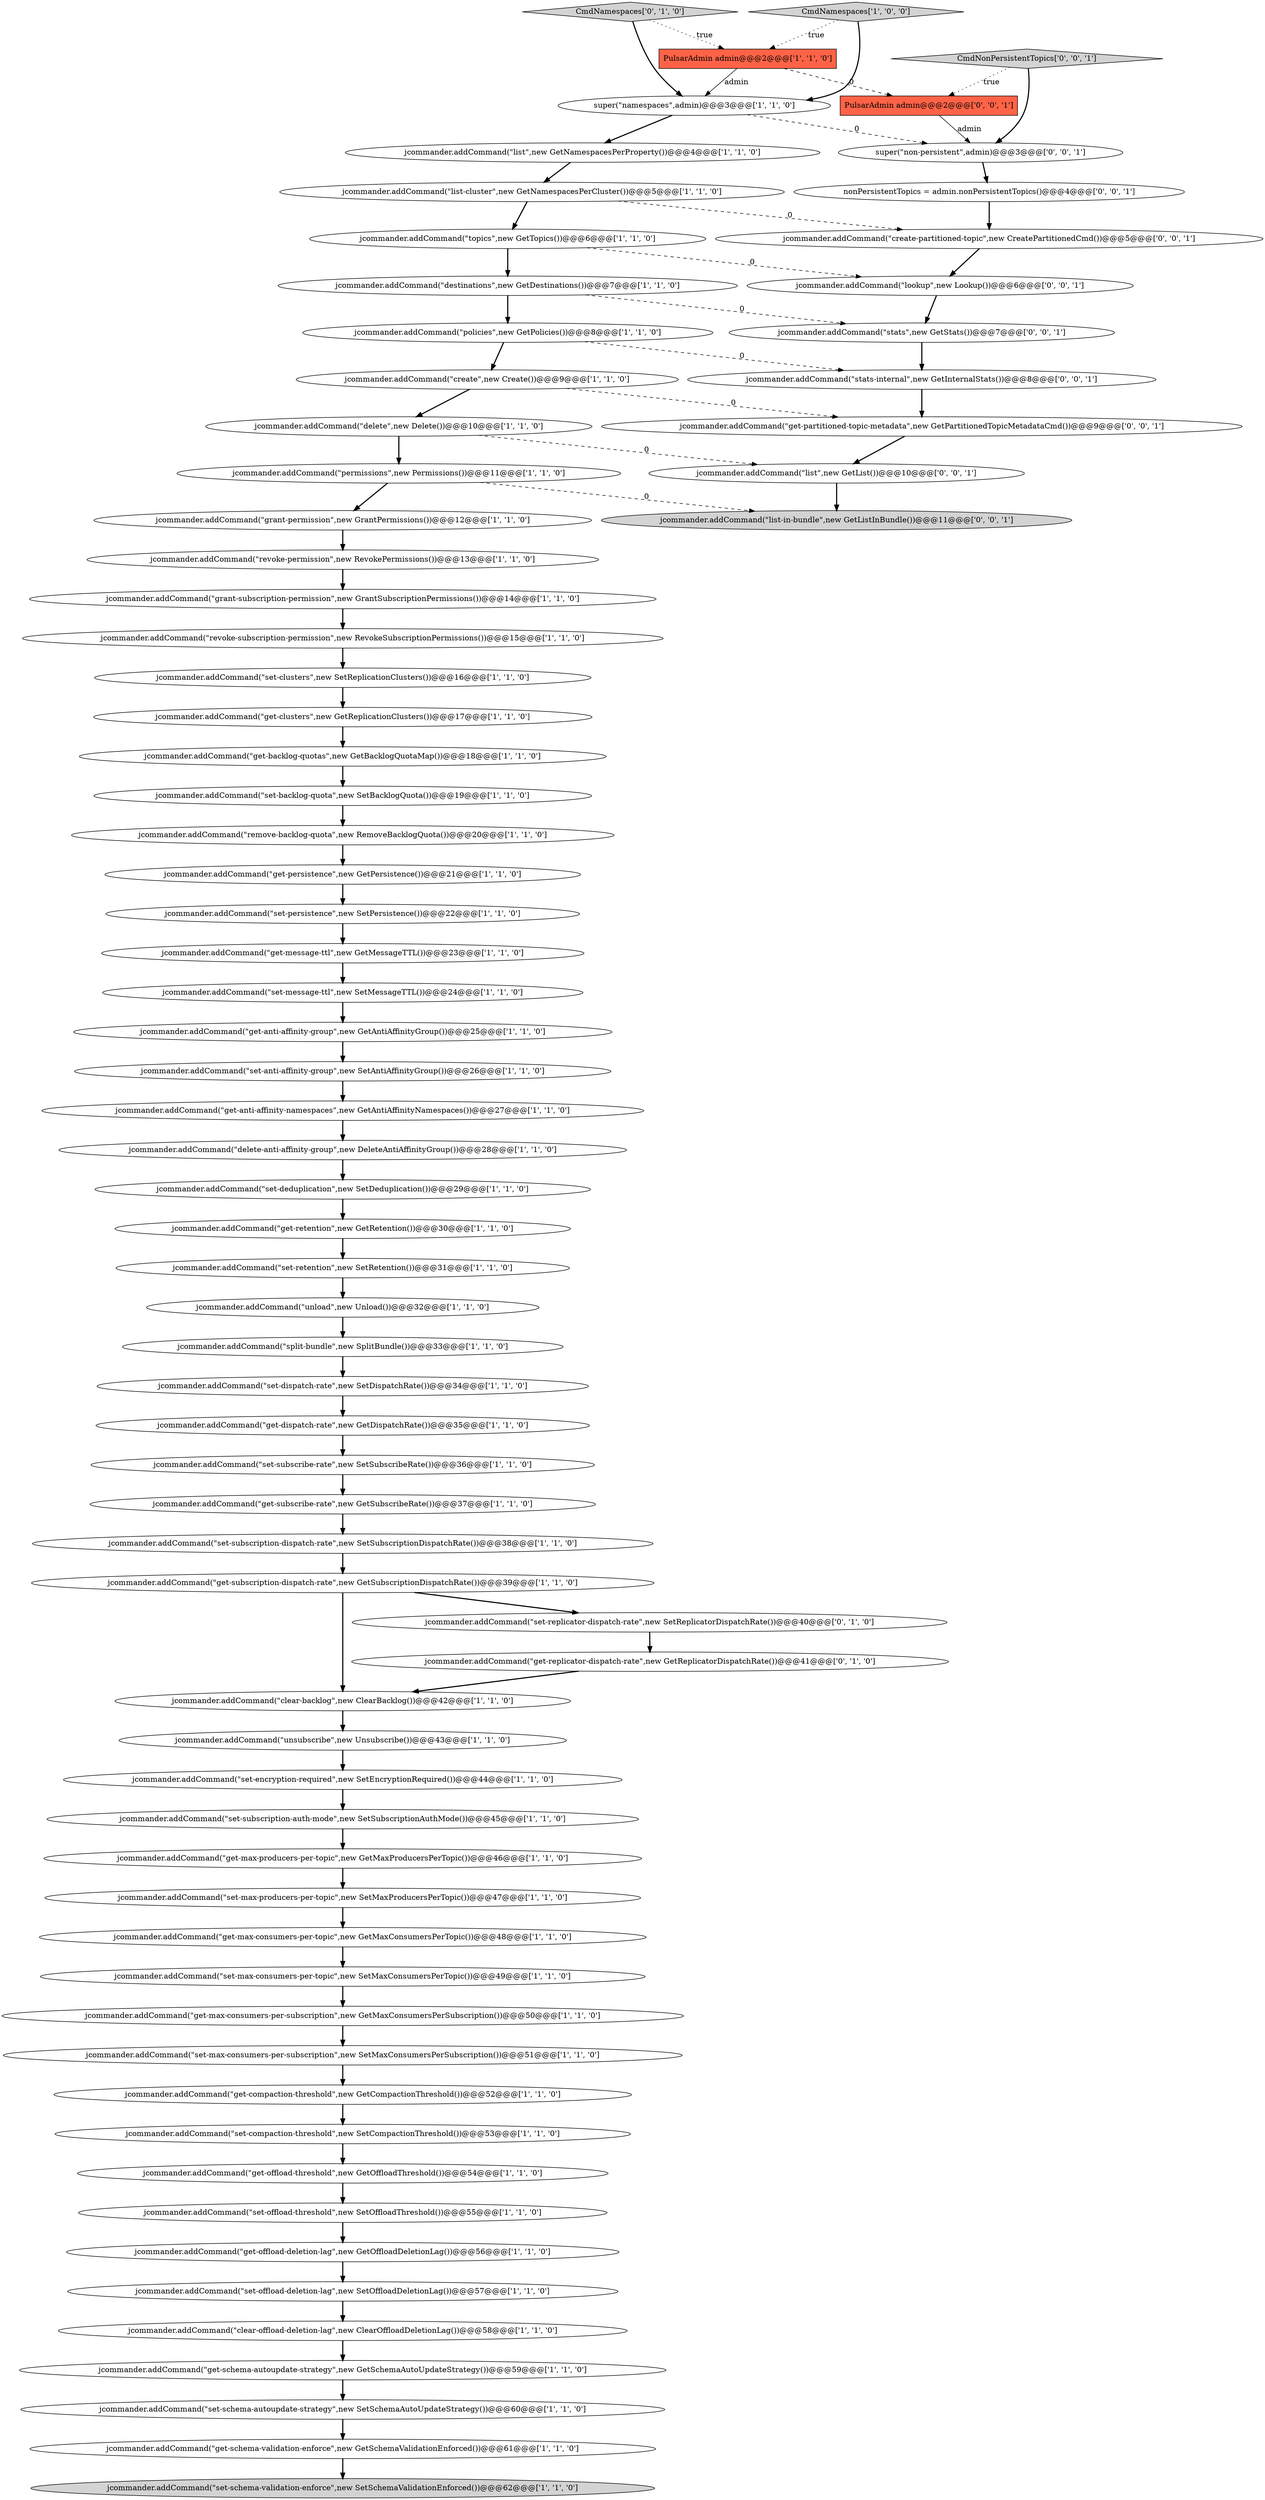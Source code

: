 digraph {
40 [style = filled, label = "jcommander.addCommand(\"set-max-producers-per-topic\",new SetMaxProducersPerTopic())@@@47@@@['1', '1', '0']", fillcolor = white, shape = ellipse image = "AAA0AAABBB1BBB"];
36 [style = filled, label = "jcommander.addCommand(\"set-offload-threshold\",new SetOffloadThreshold())@@@55@@@['1', '1', '0']", fillcolor = white, shape = ellipse image = "AAA0AAABBB1BBB"];
17 [style = filled, label = "jcommander.addCommand(\"unsubscribe\",new Unsubscribe())@@@43@@@['1', '1', '0']", fillcolor = white, shape = ellipse image = "AAA0AAABBB1BBB"];
9 [style = filled, label = "jcommander.addCommand(\"get-dispatch-rate\",new GetDispatchRate())@@@35@@@['1', '1', '0']", fillcolor = white, shape = ellipse image = "AAA0AAABBB1BBB"];
13 [style = filled, label = "jcommander.addCommand(\"set-offload-deletion-lag\",new SetOffloadDeletionLag())@@@57@@@['1', '1', '0']", fillcolor = white, shape = ellipse image = "AAA0AAABBB1BBB"];
53 [style = filled, label = "jcommander.addCommand(\"get-message-ttl\",new GetMessageTTL())@@@23@@@['1', '1', '0']", fillcolor = white, shape = ellipse image = "AAA0AAABBB1BBB"];
66 [style = filled, label = "super(\"non-persistent\",admin)@@@3@@@['0', '0', '1']", fillcolor = white, shape = ellipse image = "AAA0AAABBB3BBB"];
29 [style = filled, label = "jcommander.addCommand(\"set-compaction-threshold\",new SetCompactionThreshold())@@@53@@@['1', '1', '0']", fillcolor = white, shape = ellipse image = "AAA0AAABBB1BBB"];
32 [style = filled, label = "jcommander.addCommand(\"get-offload-deletion-lag\",new GetOffloadDeletionLag())@@@56@@@['1', '1', '0']", fillcolor = white, shape = ellipse image = "AAA0AAABBB1BBB"];
18 [style = filled, label = "jcommander.addCommand(\"topics\",new GetTopics())@@@6@@@['1', '1', '0']", fillcolor = white, shape = ellipse image = "AAA0AAABBB1BBB"];
69 [style = filled, label = "nonPersistentTopics = admin.nonPersistentTopics()@@@4@@@['0', '0', '1']", fillcolor = white, shape = ellipse image = "AAA0AAABBB3BBB"];
4 [style = filled, label = "jcommander.addCommand(\"get-offload-threshold\",new GetOffloadThreshold())@@@54@@@['1', '1', '0']", fillcolor = white, shape = ellipse image = "AAA0AAABBB1BBB"];
64 [style = filled, label = "jcommander.addCommand(\"stats\",new GetStats())@@@7@@@['0', '0', '1']", fillcolor = white, shape = ellipse image = "AAA0AAABBB3BBB"];
2 [style = filled, label = "jcommander.addCommand(\"clear-offload-deletion-lag\",new ClearOffloadDeletionLag())@@@58@@@['1', '1', '0']", fillcolor = white, shape = ellipse image = "AAA0AAABBB1BBB"];
30 [style = filled, label = "jcommander.addCommand(\"get-anti-affinity-namespaces\",new GetAntiAffinityNamespaces())@@@27@@@['1', '1', '0']", fillcolor = white, shape = ellipse image = "AAA0AAABBB1BBB"];
38 [style = filled, label = "jcommander.addCommand(\"set-persistence\",new SetPersistence())@@@22@@@['1', '1', '0']", fillcolor = white, shape = ellipse image = "AAA0AAABBB1BBB"];
39 [style = filled, label = "jcommander.addCommand(\"permissions\",new Permissions())@@@11@@@['1', '1', '0']", fillcolor = white, shape = ellipse image = "AAA0AAABBB1BBB"];
72 [style = filled, label = "CmdNonPersistentTopics['0', '0', '1']", fillcolor = lightgray, shape = diamond image = "AAA0AAABBB3BBB"];
56 [style = filled, label = "jcommander.addCommand(\"set-subscription-auth-mode\",new SetSubscriptionAuthMode())@@@45@@@['1', '1', '0']", fillcolor = white, shape = ellipse image = "AAA0AAABBB1BBB"];
42 [style = filled, label = "jcommander.addCommand(\"get-backlog-quotas\",new GetBacklogQuotaMap())@@@18@@@['1', '1', '0']", fillcolor = white, shape = ellipse image = "AAA0AAABBB1BBB"];
37 [style = filled, label = "jcommander.addCommand(\"revoke-permission\",new RevokePermissions())@@@13@@@['1', '1', '0']", fillcolor = white, shape = ellipse image = "AAA0AAABBB1BBB"];
12 [style = filled, label = "jcommander.addCommand(\"set-dispatch-rate\",new SetDispatchRate())@@@34@@@['1', '1', '0']", fillcolor = white, shape = ellipse image = "AAA0AAABBB1BBB"];
60 [style = filled, label = "CmdNamespaces['0', '1', '0']", fillcolor = lightgray, shape = diamond image = "AAA0AAABBB2BBB"];
25 [style = filled, label = "jcommander.addCommand(\"remove-backlog-quota\",new RemoveBacklogQuota())@@@20@@@['1', '1', '0']", fillcolor = white, shape = ellipse image = "AAA0AAABBB1BBB"];
59 [style = filled, label = "jcommander.addCommand(\"get-schema-validation-enforce\",new GetSchemaValidationEnforced())@@@61@@@['1', '1', '0']", fillcolor = white, shape = ellipse image = "AAA0AAABBB1BBB"];
62 [style = filled, label = "jcommander.addCommand(\"set-replicator-dispatch-rate\",new SetReplicatorDispatchRate())@@@40@@@['0', '1', '0']", fillcolor = white, shape = ellipse image = "AAA1AAABBB2BBB"];
35 [style = filled, label = "jcommander.addCommand(\"set-schema-autoupdate-strategy\",new SetSchemaAutoUpdateStrategy())@@@60@@@['1', '1', '0']", fillcolor = white, shape = ellipse image = "AAA0AAABBB1BBB"];
34 [style = filled, label = "jcommander.addCommand(\"grant-permission\",new GrantPermissions())@@@12@@@['1', '1', '0']", fillcolor = white, shape = ellipse image = "AAA0AAABBB1BBB"];
48 [style = filled, label = "jcommander.addCommand(\"set-subscribe-rate\",new SetSubscribeRate())@@@36@@@['1', '1', '0']", fillcolor = white, shape = ellipse image = "AAA0AAABBB1BBB"];
68 [style = filled, label = "jcommander.addCommand(\"list-in-bundle\",new GetListInBundle())@@@11@@@['0', '0', '1']", fillcolor = lightgray, shape = ellipse image = "AAA0AAABBB3BBB"];
23 [style = filled, label = "jcommander.addCommand(\"set-max-consumers-per-subscription\",new SetMaxConsumersPerSubscription())@@@51@@@['1', '1', '0']", fillcolor = white, shape = ellipse image = "AAA0AAABBB1BBB"];
45 [style = filled, label = "jcommander.addCommand(\"list-cluster\",new GetNamespacesPerCluster())@@@5@@@['1', '1', '0']", fillcolor = white, shape = ellipse image = "AAA0AAABBB1BBB"];
22 [style = filled, label = "jcommander.addCommand(\"list\",new GetNamespacesPerProperty())@@@4@@@['1', '1', '0']", fillcolor = white, shape = ellipse image = "AAA0AAABBB1BBB"];
50 [style = filled, label = "jcommander.addCommand(\"unload\",new Unload())@@@32@@@['1', '1', '0']", fillcolor = white, shape = ellipse image = "AAA0AAABBB1BBB"];
11 [style = filled, label = "jcommander.addCommand(\"get-persistence\",new GetPersistence())@@@21@@@['1', '1', '0']", fillcolor = white, shape = ellipse image = "AAA0AAABBB1BBB"];
5 [style = filled, label = "jcommander.addCommand(\"set-message-ttl\",new SetMessageTTL())@@@24@@@['1', '1', '0']", fillcolor = white, shape = ellipse image = "AAA0AAABBB1BBB"];
7 [style = filled, label = "super(\"namespaces\",admin)@@@3@@@['1', '1', '0']", fillcolor = white, shape = ellipse image = "AAA0AAABBB1BBB"];
73 [style = filled, label = "jcommander.addCommand(\"get-partitioned-topic-metadata\",new GetPartitionedTopicMetadataCmd())@@@9@@@['0', '0', '1']", fillcolor = white, shape = ellipse image = "AAA0AAABBB3BBB"];
10 [style = filled, label = "jcommander.addCommand(\"destinations\",new GetDestinations())@@@7@@@['1', '1', '0']", fillcolor = white, shape = ellipse image = "AAA0AAABBB1BBB"];
20 [style = filled, label = "jcommander.addCommand(\"get-subscription-dispatch-rate\",new GetSubscriptionDispatchRate())@@@39@@@['1', '1', '0']", fillcolor = white, shape = ellipse image = "AAA0AAABBB1BBB"];
55 [style = filled, label = "jcommander.addCommand(\"set-retention\",new SetRetention())@@@31@@@['1', '1', '0']", fillcolor = white, shape = ellipse image = "AAA0AAABBB1BBB"];
65 [style = filled, label = "jcommander.addCommand(\"lookup\",new Lookup())@@@6@@@['0', '0', '1']", fillcolor = white, shape = ellipse image = "AAA0AAABBB3BBB"];
0 [style = filled, label = "jcommander.addCommand(\"get-subscribe-rate\",new GetSubscribeRate())@@@37@@@['1', '1', '0']", fillcolor = white, shape = ellipse image = "AAA0AAABBB1BBB"];
67 [style = filled, label = "jcommander.addCommand(\"list\",new GetList())@@@10@@@['0', '0', '1']", fillcolor = white, shape = ellipse image = "AAA0AAABBB3BBB"];
51 [style = filled, label = "jcommander.addCommand(\"delete\",new Delete())@@@10@@@['1', '1', '0']", fillcolor = white, shape = ellipse image = "AAA0AAABBB1BBB"];
8 [style = filled, label = "jcommander.addCommand(\"get-schema-autoupdate-strategy\",new GetSchemaAutoUpdateStrategy())@@@59@@@['1', '1', '0']", fillcolor = white, shape = ellipse image = "AAA0AAABBB1BBB"];
21 [style = filled, label = "jcommander.addCommand(\"get-retention\",new GetRetention())@@@30@@@['1', '1', '0']", fillcolor = white, shape = ellipse image = "AAA0AAABBB1BBB"];
28 [style = filled, label = "jcommander.addCommand(\"set-backlog-quota\",new SetBacklogQuota())@@@19@@@['1', '1', '0']", fillcolor = white, shape = ellipse image = "AAA0AAABBB1BBB"];
43 [style = filled, label = "jcommander.addCommand(\"get-max-consumers-per-topic\",new GetMaxConsumersPerTopic())@@@48@@@['1', '1', '0']", fillcolor = white, shape = ellipse image = "AAA0AAABBB1BBB"];
47 [style = filled, label = "PulsarAdmin admin@@@2@@@['1', '1', '0']", fillcolor = tomato, shape = box image = "AAA0AAABBB1BBB"];
70 [style = filled, label = "jcommander.addCommand(\"create-partitioned-topic\",new CreatePartitionedCmd())@@@5@@@['0', '0', '1']", fillcolor = white, shape = ellipse image = "AAA0AAABBB3BBB"];
71 [style = filled, label = "PulsarAdmin admin@@@2@@@['0', '0', '1']", fillcolor = tomato, shape = box image = "AAA0AAABBB3BBB"];
27 [style = filled, label = "jcommander.addCommand(\"clear-backlog\",new ClearBacklog())@@@42@@@['1', '1', '0']", fillcolor = white, shape = ellipse image = "AAA0AAABBB1BBB"];
44 [style = filled, label = "jcommander.addCommand(\"set-encryption-required\",new SetEncryptionRequired())@@@44@@@['1', '1', '0']", fillcolor = white, shape = ellipse image = "AAA0AAABBB1BBB"];
26 [style = filled, label = "jcommander.addCommand(\"set-clusters\",new SetReplicationClusters())@@@16@@@['1', '1', '0']", fillcolor = white, shape = ellipse image = "AAA0AAABBB1BBB"];
6 [style = filled, label = "jcommander.addCommand(\"set-subscription-dispatch-rate\",new SetSubscriptionDispatchRate())@@@38@@@['1', '1', '0']", fillcolor = white, shape = ellipse image = "AAA0AAABBB1BBB"];
58 [style = filled, label = "jcommander.addCommand(\"create\",new Create())@@@9@@@['1', '1', '0']", fillcolor = white, shape = ellipse image = "AAA0AAABBB1BBB"];
33 [style = filled, label = "jcommander.addCommand(\"set-anti-affinity-group\",new SetAntiAffinityGroup())@@@26@@@['1', '1', '0']", fillcolor = white, shape = ellipse image = "AAA0AAABBB1BBB"];
14 [style = filled, label = "jcommander.addCommand(\"get-anti-affinity-group\",new GetAntiAffinityGroup())@@@25@@@['1', '1', '0']", fillcolor = white, shape = ellipse image = "AAA0AAABBB1BBB"];
54 [style = filled, label = "jcommander.addCommand(\"get-max-consumers-per-subscription\",new GetMaxConsumersPerSubscription())@@@50@@@['1', '1', '0']", fillcolor = white, shape = ellipse image = "AAA0AAABBB1BBB"];
52 [style = filled, label = "jcommander.addCommand(\"set-max-consumers-per-topic\",new SetMaxConsumersPerTopic())@@@49@@@['1', '1', '0']", fillcolor = white, shape = ellipse image = "AAA0AAABBB1BBB"];
49 [style = filled, label = "jcommander.addCommand(\"revoke-subscription-permission\",new RevokeSubscriptionPermissions())@@@15@@@['1', '1', '0']", fillcolor = white, shape = ellipse image = "AAA0AAABBB1BBB"];
24 [style = filled, label = "CmdNamespaces['1', '0', '0']", fillcolor = lightgray, shape = diamond image = "AAA0AAABBB1BBB"];
15 [style = filled, label = "jcommander.addCommand(\"get-max-producers-per-topic\",new GetMaxProducersPerTopic())@@@46@@@['1', '1', '0']", fillcolor = white, shape = ellipse image = "AAA0AAABBB1BBB"];
19 [style = filled, label = "jcommander.addCommand(\"get-clusters\",new GetReplicationClusters())@@@17@@@['1', '1', '0']", fillcolor = white, shape = ellipse image = "AAA0AAABBB1BBB"];
46 [style = filled, label = "jcommander.addCommand(\"set-deduplication\",new SetDeduplication())@@@29@@@['1', '1', '0']", fillcolor = white, shape = ellipse image = "AAA0AAABBB1BBB"];
3 [style = filled, label = "jcommander.addCommand(\"grant-subscription-permission\",new GrantSubscriptionPermissions())@@@14@@@['1', '1', '0']", fillcolor = white, shape = ellipse image = "AAA0AAABBB1BBB"];
57 [style = filled, label = "jcommander.addCommand(\"policies\",new GetPolicies())@@@8@@@['1', '1', '0']", fillcolor = white, shape = ellipse image = "AAA0AAABBB1BBB"];
63 [style = filled, label = "jcommander.addCommand(\"stats-internal\",new GetInternalStats())@@@8@@@['0', '0', '1']", fillcolor = white, shape = ellipse image = "AAA0AAABBB3BBB"];
16 [style = filled, label = "jcommander.addCommand(\"split-bundle\",new SplitBundle())@@@33@@@['1', '1', '0']", fillcolor = white, shape = ellipse image = "AAA0AAABBB1BBB"];
1 [style = filled, label = "jcommander.addCommand(\"delete-anti-affinity-group\",new DeleteAntiAffinityGroup())@@@28@@@['1', '1', '0']", fillcolor = white, shape = ellipse image = "AAA0AAABBB1BBB"];
41 [style = filled, label = "jcommander.addCommand(\"set-schema-validation-enforce\",new SetSchemaValidationEnforced())@@@62@@@['1', '1', '0']", fillcolor = lightgray, shape = ellipse image = "AAA0AAABBB1BBB"];
61 [style = filled, label = "jcommander.addCommand(\"get-replicator-dispatch-rate\",new GetReplicatorDispatchRate())@@@41@@@['0', '1', '0']", fillcolor = white, shape = ellipse image = "AAA1AAABBB2BBB"];
31 [style = filled, label = "jcommander.addCommand(\"get-compaction-threshold\",new GetCompactionThreshold())@@@52@@@['1', '1', '0']", fillcolor = white, shape = ellipse image = "AAA0AAABBB1BBB"];
5->14 [style = bold, label=""];
20->27 [style = bold, label=""];
39->68 [style = dashed, label="0"];
44->56 [style = bold, label=""];
8->35 [style = bold, label=""];
56->15 [style = bold, label=""];
70->65 [style = bold, label=""];
53->5 [style = bold, label=""];
24->47 [style = dotted, label="true"];
7->22 [style = bold, label=""];
16->12 [style = bold, label=""];
66->69 [style = bold, label=""];
59->41 [style = bold, label=""];
50->16 [style = bold, label=""];
31->29 [style = bold, label=""];
4->36 [style = bold, label=""];
64->63 [style = bold, label=""];
21->55 [style = bold, label=""];
47->71 [style = dashed, label="0"];
72->71 [style = dotted, label="true"];
24->7 [style = bold, label=""];
63->73 [style = bold, label=""];
46->21 [style = bold, label=""];
6->20 [style = bold, label=""];
49->26 [style = bold, label=""];
26->19 [style = bold, label=""];
12->9 [style = bold, label=""];
60->47 [style = dotted, label="true"];
73->67 [style = bold, label=""];
27->17 [style = bold, label=""];
43->52 [style = bold, label=""];
51->67 [style = dashed, label="0"];
71->66 [style = solid, label="admin"];
55->50 [style = bold, label=""];
37->3 [style = bold, label=""];
22->45 [style = bold, label=""];
19->42 [style = bold, label=""];
7->66 [style = dashed, label="0"];
0->6 [style = bold, label=""];
72->66 [style = bold, label=""];
51->39 [style = bold, label=""];
48->0 [style = bold, label=""];
45->70 [style = dashed, label="0"];
42->28 [style = bold, label=""];
69->70 [style = bold, label=""];
40->43 [style = bold, label=""];
15->40 [style = bold, label=""];
10->57 [style = bold, label=""];
3->49 [style = bold, label=""];
67->68 [style = bold, label=""];
11->38 [style = bold, label=""];
2->8 [style = bold, label=""];
23->31 [style = bold, label=""];
17->44 [style = bold, label=""];
58->73 [style = dashed, label="0"];
10->64 [style = dashed, label="0"];
36->32 [style = bold, label=""];
45->18 [style = bold, label=""];
30->1 [style = bold, label=""];
61->27 [style = bold, label=""];
57->58 [style = bold, label=""];
38->53 [style = bold, label=""];
32->13 [style = bold, label=""];
57->63 [style = dashed, label="0"];
39->34 [style = bold, label=""];
1->46 [style = bold, label=""];
20->62 [style = bold, label=""];
29->4 [style = bold, label=""];
62->61 [style = bold, label=""];
9->48 [style = bold, label=""];
65->64 [style = bold, label=""];
52->54 [style = bold, label=""];
25->11 [style = bold, label=""];
33->30 [style = bold, label=""];
18->65 [style = dashed, label="0"];
54->23 [style = bold, label=""];
35->59 [style = bold, label=""];
18->10 [style = bold, label=""];
58->51 [style = bold, label=""];
14->33 [style = bold, label=""];
47->7 [style = solid, label="admin"];
13->2 [style = bold, label=""];
60->7 [style = bold, label=""];
34->37 [style = bold, label=""];
28->25 [style = bold, label=""];
}
